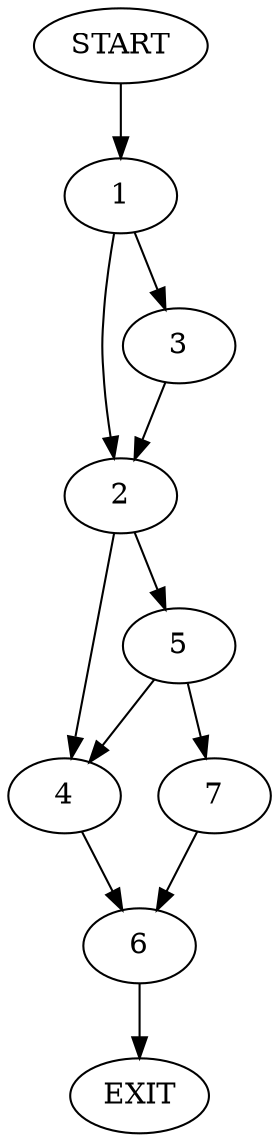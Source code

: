 digraph {
0 [label="START"]
8 [label="EXIT"]
0 -> 1
1 -> 2
1 -> 3
2 -> 4
2 -> 5
3 -> 2
4 -> 6
5 -> 4
5 -> 7
7 -> 6
6 -> 8
}
